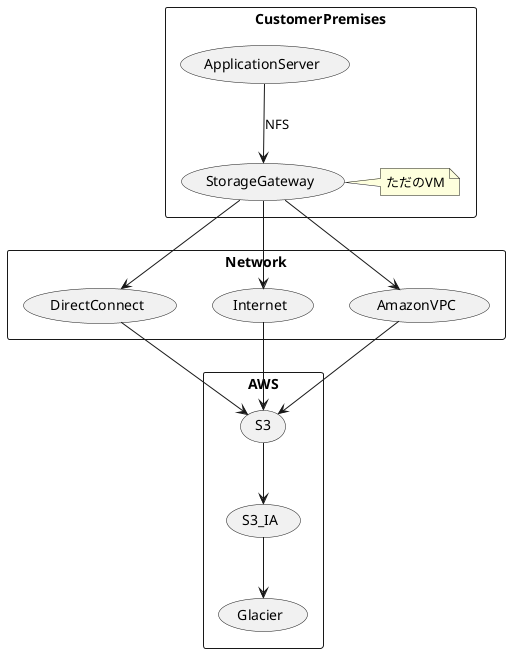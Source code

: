 @startuml

rectangle CustomerPremises {
  usecase ApplicationServer
  usecase StorageGateway
  note right:ただのVM
  ApplicationServer --> StorageGateway:NFS
}

rectangle Network {
  usecase DirectConnect
  usecase Internet
  usecase AmazonVPC

  StorageGateway --> DirectConnect
  StorageGateway --> Internet
  StorageGateway --> AmazonVPC
}

rectangle AWS {
  usecase S3
  usecase S3_IA
  usecase Glacier

  DirectConnect --> S3
  Internet --> S3
  AmazonVPC --> S3

  S3 --> S3_IA
  S3_IA --> Glacier
}
@enduml
